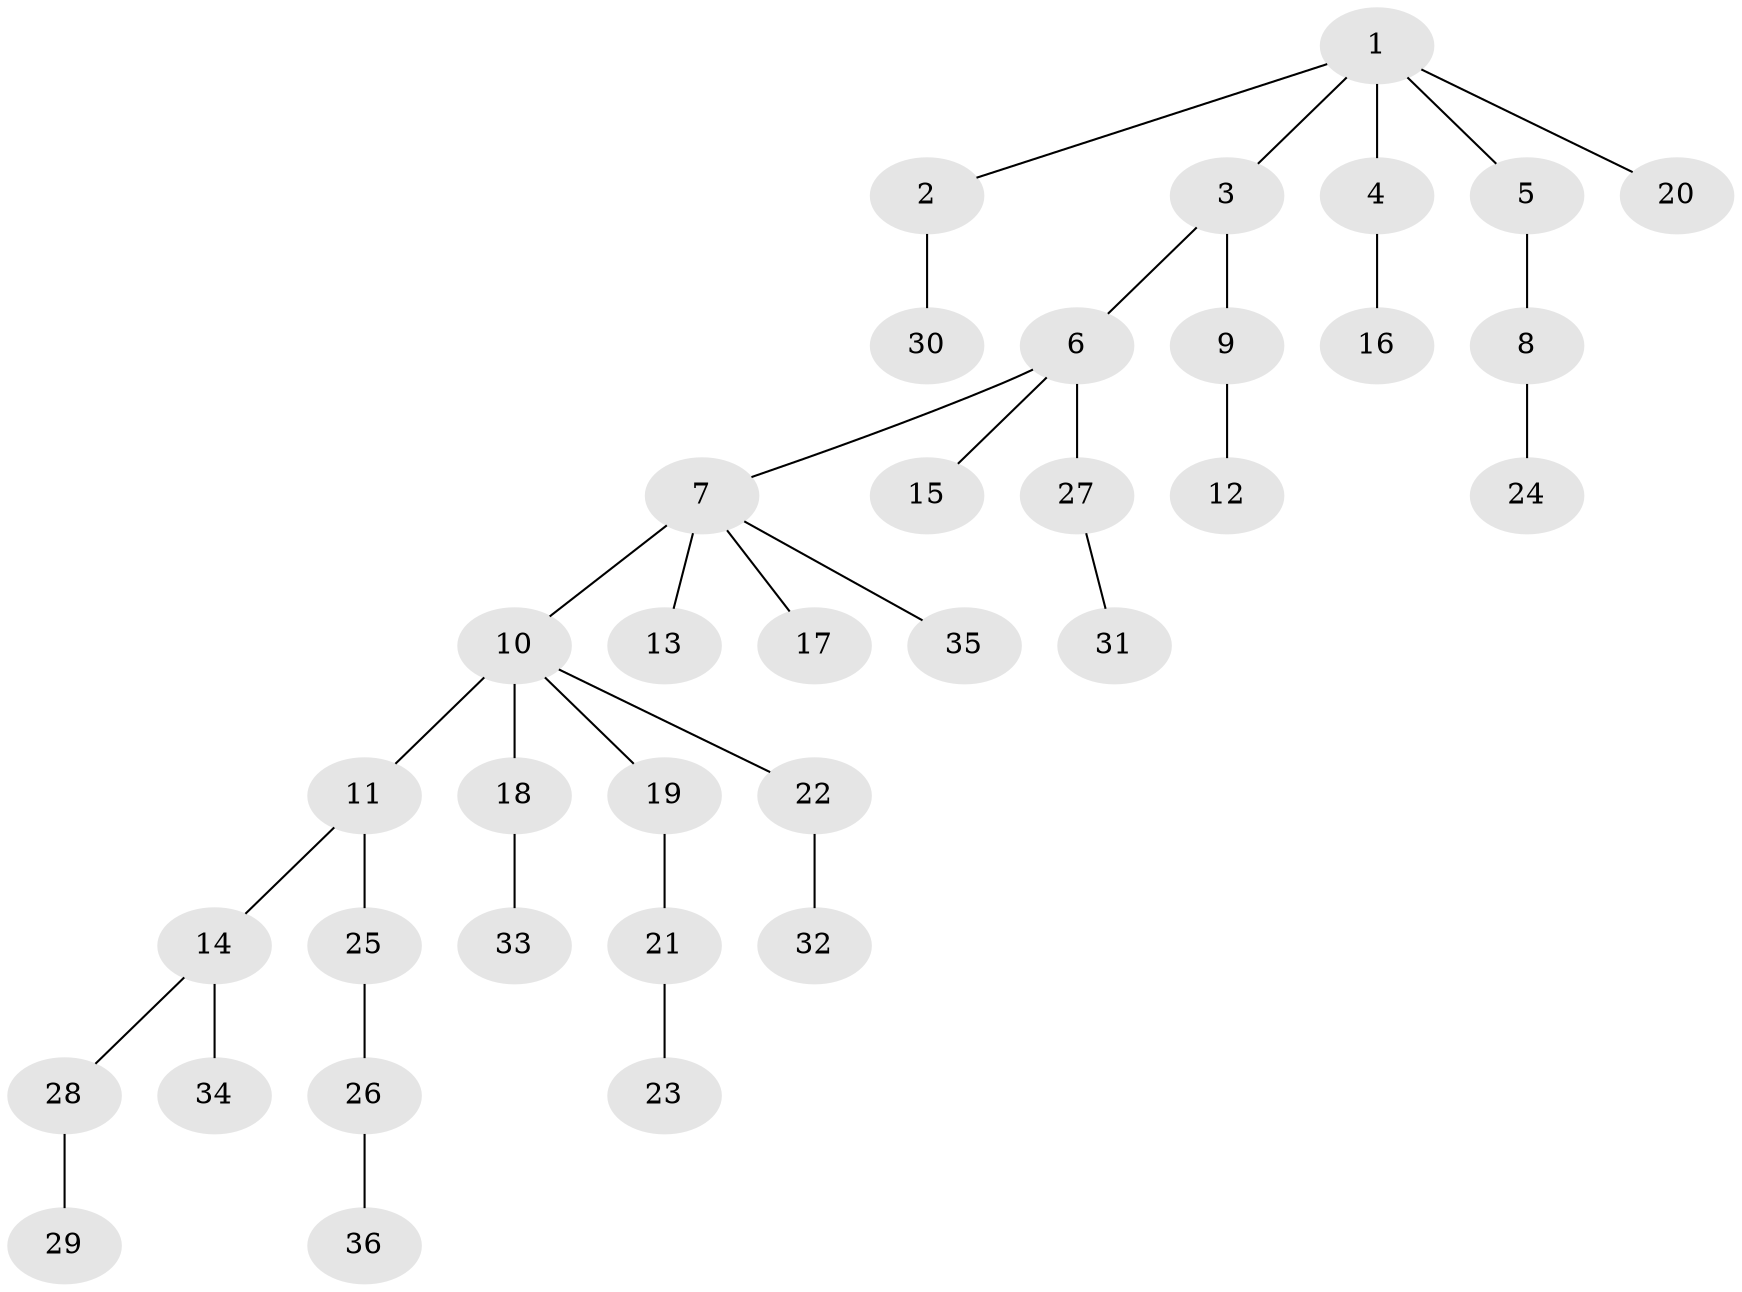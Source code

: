 // original degree distribution, {5: 0.014084507042253521, 2: 0.23943661971830985, 4: 0.056338028169014086, 3: 0.1267605633802817, 6: 0.014084507042253521, 7: 0.014084507042253521, 8: 0.014084507042253521, 1: 0.5211267605633803}
// Generated by graph-tools (version 1.1) at 2025/36/03/09/25 02:36:28]
// undirected, 36 vertices, 35 edges
graph export_dot {
graph [start="1"]
  node [color=gray90,style=filled];
  1;
  2;
  3;
  4;
  5;
  6;
  7;
  8;
  9;
  10;
  11;
  12;
  13;
  14;
  15;
  16;
  17;
  18;
  19;
  20;
  21;
  22;
  23;
  24;
  25;
  26;
  27;
  28;
  29;
  30;
  31;
  32;
  33;
  34;
  35;
  36;
  1 -- 2 [weight=1.0];
  1 -- 3 [weight=1.0];
  1 -- 4 [weight=1.0];
  1 -- 5 [weight=1.0];
  1 -- 20 [weight=1.0];
  2 -- 30 [weight=2.0];
  3 -- 6 [weight=1.0];
  3 -- 9 [weight=1.0];
  4 -- 16 [weight=1.0];
  5 -- 8 [weight=1.0];
  6 -- 7 [weight=1.0];
  6 -- 15 [weight=1.0];
  6 -- 27 [weight=2.0];
  7 -- 10 [weight=1.0];
  7 -- 13 [weight=2.0];
  7 -- 17 [weight=1.0];
  7 -- 35 [weight=1.0];
  8 -- 24 [weight=3.0];
  9 -- 12 [weight=1.0];
  10 -- 11 [weight=1.0];
  10 -- 18 [weight=3.0];
  10 -- 19 [weight=1.0];
  10 -- 22 [weight=1.0];
  11 -- 14 [weight=1.0];
  11 -- 25 [weight=1.0];
  14 -- 28 [weight=1.0];
  14 -- 34 [weight=1.0];
  18 -- 33 [weight=1.0];
  19 -- 21 [weight=1.0];
  21 -- 23 [weight=2.0];
  22 -- 32 [weight=1.0];
  25 -- 26 [weight=1.0];
  26 -- 36 [weight=1.0];
  27 -- 31 [weight=1.0];
  28 -- 29 [weight=1.0];
}
